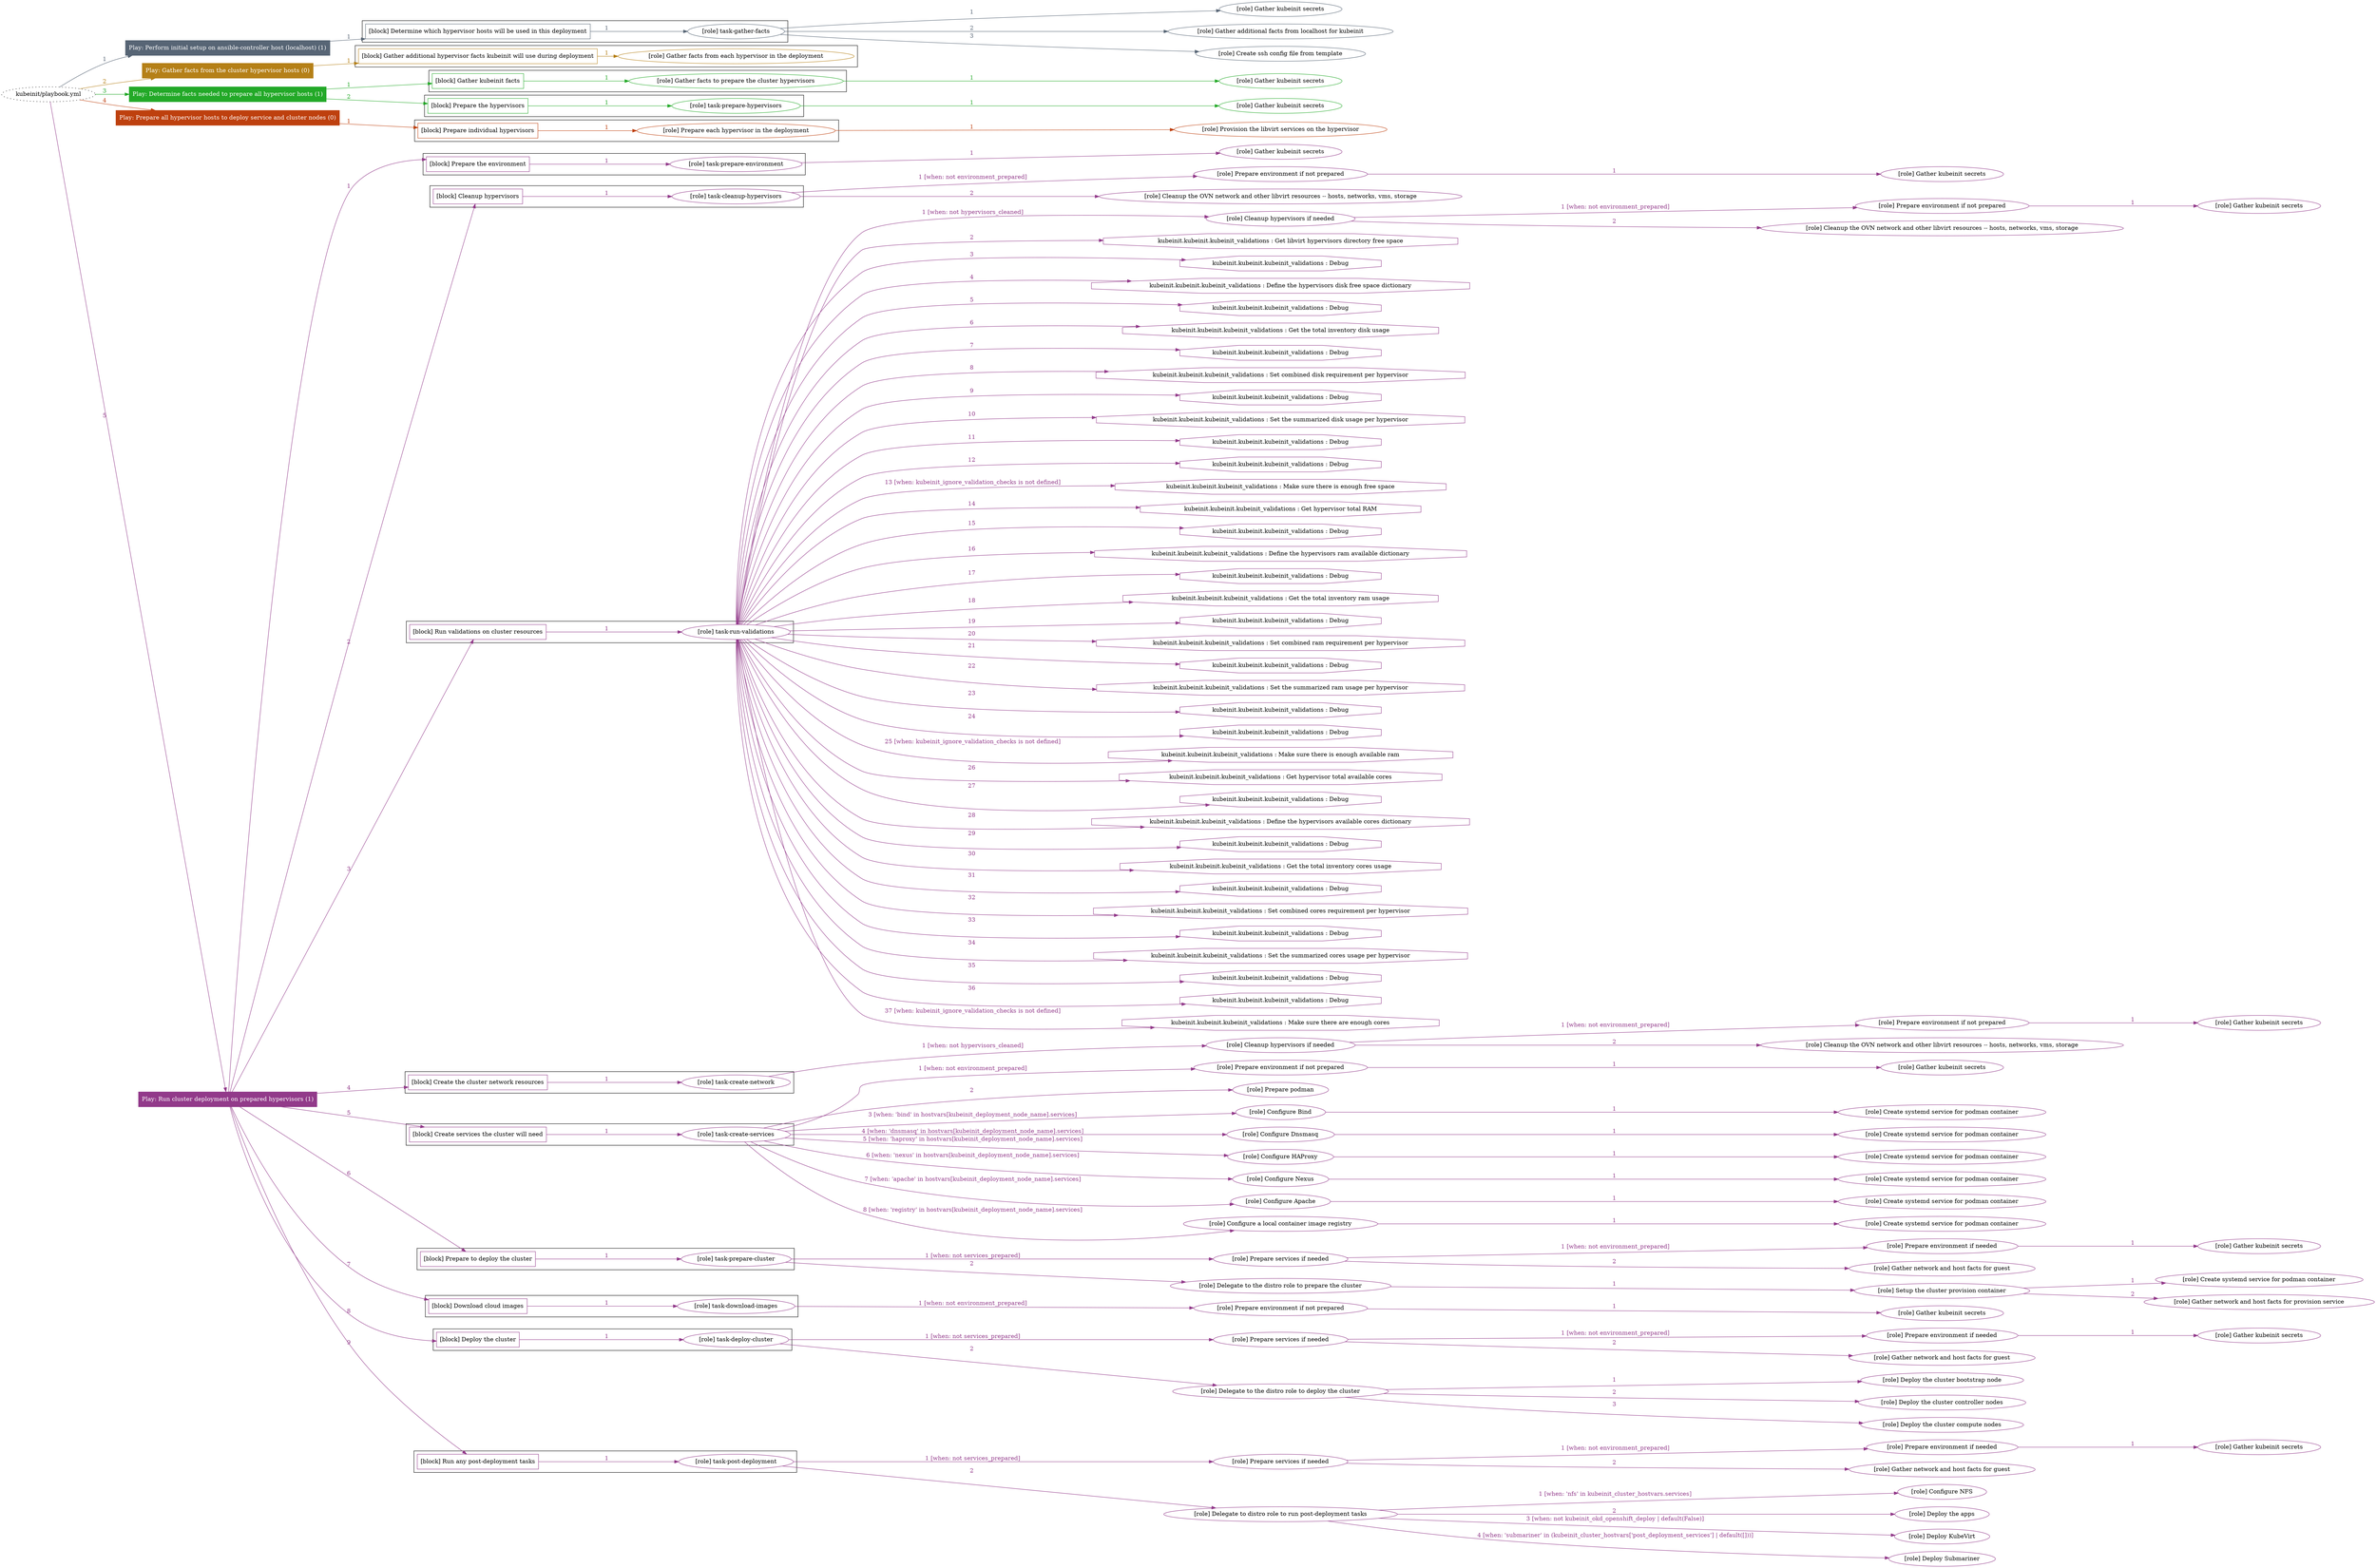 digraph {
	graph [concentrate=true ordering=in rankdir=LR ratio=fill]
	edge [esep=5 sep=10]
	"kubeinit/playbook.yml" [URL="/home/runner/work/kubeinit/kubeinit/kubeinit/playbook.yml" id=playbook_70b3b743 style=dotted]
	play_96fef798 [label="Play: Perform initial setup on ansible-controller host (localhost) (1)" URL="/home/runner/work/kubeinit/kubeinit/kubeinit/playbook.yml" color="#576575" fontcolor="#ffffff" id=play_96fef798 shape=box style=filled tooltip=localhost]
	"kubeinit/playbook.yml" -> play_96fef798 [label="1 " color="#576575" fontcolor="#576575" id=edge_e0edbb23 labeltooltip="1 " tooltip="1 "]
	subgraph "Gather kubeinit secrets" {
		role_aff8b7b9 [label="[role] Gather kubeinit secrets" URL="/home/runner/.ansible/collections/ansible_collections/kubeinit/kubeinit/roles/kubeinit_prepare/tasks/build_hypervisors_group.yml" color="#576575" id=role_aff8b7b9 tooltip="Gather kubeinit secrets"]
	}
	subgraph "Gather additional facts from localhost for kubeinit" {
		role_1c033706 [label="[role] Gather additional facts from localhost for kubeinit" URL="/home/runner/.ansible/collections/ansible_collections/kubeinit/kubeinit/roles/kubeinit_prepare/tasks/build_hypervisors_group.yml" color="#576575" id=role_1c033706 tooltip="Gather additional facts from localhost for kubeinit"]
	}
	subgraph "Create ssh config file from template" {
		role_524ce03c [label="[role] Create ssh config file from template" URL="/home/runner/.ansible/collections/ansible_collections/kubeinit/kubeinit/roles/kubeinit_prepare/tasks/build_hypervisors_group.yml" color="#576575" id=role_524ce03c tooltip="Create ssh config file from template"]
	}
	subgraph "task-gather-facts" {
		role_1b2ecfe6 [label="[role] task-gather-facts" URL="/home/runner/work/kubeinit/kubeinit/kubeinit/playbook.yml" color="#576575" id=role_1b2ecfe6 tooltip="task-gather-facts"]
		role_1b2ecfe6 -> role_aff8b7b9 [label="1 " color="#576575" fontcolor="#576575" id=edge_5b1cb4c6 labeltooltip="1 " tooltip="1 "]
		role_1b2ecfe6 -> role_1c033706 [label="2 " color="#576575" fontcolor="#576575" id=edge_b1e02ab7 labeltooltip="2 " tooltip="2 "]
		role_1b2ecfe6 -> role_524ce03c [label="3 " color="#576575" fontcolor="#576575" id=edge_6a2532b1 labeltooltip="3 " tooltip="3 "]
	}
	subgraph "Play: Perform initial setup on ansible-controller host (localhost) (1)" {
		play_96fef798 -> block_e2c16482 [label=1 color="#576575" fontcolor="#576575" id=edge_113cf21e labeltooltip=1 tooltip=1]
		subgraph cluster_block_e2c16482 {
			block_e2c16482 [label="[block] Determine which hypervisor hosts will be used in this deployment" URL="/home/runner/work/kubeinit/kubeinit/kubeinit/playbook.yml" color="#576575" id=block_e2c16482 labeltooltip="Determine which hypervisor hosts will be used in this deployment" shape=box tooltip="Determine which hypervisor hosts will be used in this deployment"]
			block_e2c16482 -> role_1b2ecfe6 [label="1 " color="#576575" fontcolor="#576575" id=edge_ac97c161 labeltooltip="1 " tooltip="1 "]
		}
	}
	play_66549ec0 [label="Play: Gather facts from the cluster hypervisor hosts (0)" URL="/home/runner/work/kubeinit/kubeinit/kubeinit/playbook.yml" color="#b58017" fontcolor="#ffffff" id=play_66549ec0 shape=box style=filled tooltip="Play: Gather facts from the cluster hypervisor hosts (0)"]
	"kubeinit/playbook.yml" -> play_66549ec0 [label="2 " color="#b58017" fontcolor="#b58017" id=edge_8ca459b2 labeltooltip="2 " tooltip="2 "]
	subgraph "Gather facts from each hypervisor in the deployment" {
		role_dbca633e [label="[role] Gather facts from each hypervisor in the deployment" URL="/home/runner/work/kubeinit/kubeinit/kubeinit/playbook.yml" color="#b58017" id=role_dbca633e tooltip="Gather facts from each hypervisor in the deployment"]
	}
	subgraph "Play: Gather facts from the cluster hypervisor hosts (0)" {
		play_66549ec0 -> block_dd0e93c2 [label=1 color="#b58017" fontcolor="#b58017" id=edge_fea3d903 labeltooltip=1 tooltip=1]
		subgraph cluster_block_dd0e93c2 {
			block_dd0e93c2 [label="[block] Gather additional hypervisor facts kubeinit will use during deployment" URL="/home/runner/work/kubeinit/kubeinit/kubeinit/playbook.yml" color="#b58017" id=block_dd0e93c2 labeltooltip="Gather additional hypervisor facts kubeinit will use during deployment" shape=box tooltip="Gather additional hypervisor facts kubeinit will use during deployment"]
			block_dd0e93c2 -> role_dbca633e [label="1 " color="#b58017" fontcolor="#b58017" id=edge_13a0457c labeltooltip="1 " tooltip="1 "]
		}
	}
	play_33c748f5 [label="Play: Determine facts needed to prepare all hypervisor hosts (1)" URL="/home/runner/work/kubeinit/kubeinit/kubeinit/playbook.yml" color="#23a928" fontcolor="#ffffff" id=play_33c748f5 shape=box style=filled tooltip=localhost]
	"kubeinit/playbook.yml" -> play_33c748f5 [label="3 " color="#23a928" fontcolor="#23a928" id=edge_db844f1e labeltooltip="3 " tooltip="3 "]
	subgraph "Gather kubeinit secrets" {
		role_e90d2eed [label="[role] Gather kubeinit secrets" URL="/home/runner/.ansible/collections/ansible_collections/kubeinit/kubeinit/roles/kubeinit_prepare/tasks/gather_kubeinit_facts.yml" color="#23a928" id=role_e90d2eed tooltip="Gather kubeinit secrets"]
	}
	subgraph "Gather facts to prepare the cluster hypervisors" {
		role_ba907a5a [label="[role] Gather facts to prepare the cluster hypervisors" URL="/home/runner/work/kubeinit/kubeinit/kubeinit/playbook.yml" color="#23a928" id=role_ba907a5a tooltip="Gather facts to prepare the cluster hypervisors"]
		role_ba907a5a -> role_e90d2eed [label="1 " color="#23a928" fontcolor="#23a928" id=edge_b0a806c3 labeltooltip="1 " tooltip="1 "]
	}
	subgraph "Gather kubeinit secrets" {
		role_33c884f8 [label="[role] Gather kubeinit secrets" URL="/home/runner/.ansible/collections/ansible_collections/kubeinit/kubeinit/roles/kubeinit_prepare/tasks/gather_kubeinit_facts.yml" color="#23a928" id=role_33c884f8 tooltip="Gather kubeinit secrets"]
	}
	subgraph "task-prepare-hypervisors" {
		role_4a9d8e6e [label="[role] task-prepare-hypervisors" URL="/home/runner/work/kubeinit/kubeinit/kubeinit/playbook.yml" color="#23a928" id=role_4a9d8e6e tooltip="task-prepare-hypervisors"]
		role_4a9d8e6e -> role_33c884f8 [label="1 " color="#23a928" fontcolor="#23a928" id=edge_6103913b labeltooltip="1 " tooltip="1 "]
	}
	subgraph "Play: Determine facts needed to prepare all hypervisor hosts (1)" {
		play_33c748f5 -> block_4231b54d [label=1 color="#23a928" fontcolor="#23a928" id=edge_31cd7447 labeltooltip=1 tooltip=1]
		subgraph cluster_block_4231b54d {
			block_4231b54d [label="[block] Gather kubeinit facts" URL="/home/runner/work/kubeinit/kubeinit/kubeinit/playbook.yml" color="#23a928" id=block_4231b54d labeltooltip="Gather kubeinit facts" shape=box tooltip="Gather kubeinit facts"]
			block_4231b54d -> role_ba907a5a [label="1 " color="#23a928" fontcolor="#23a928" id=edge_ff03f4fb labeltooltip="1 " tooltip="1 "]
		}
		play_33c748f5 -> block_31de2d25 [label=2 color="#23a928" fontcolor="#23a928" id=edge_b65e1166 labeltooltip=2 tooltip=2]
		subgraph cluster_block_31de2d25 {
			block_31de2d25 [label="[block] Prepare the hypervisors" URL="/home/runner/work/kubeinit/kubeinit/kubeinit/playbook.yml" color="#23a928" id=block_31de2d25 labeltooltip="Prepare the hypervisors" shape=box tooltip="Prepare the hypervisors"]
			block_31de2d25 -> role_4a9d8e6e [label="1 " color="#23a928" fontcolor="#23a928" id=edge_72366539 labeltooltip="1 " tooltip="1 "]
		}
	}
	play_a4e942f1 [label="Play: Prepare all hypervisor hosts to deploy service and cluster nodes (0)" URL="/home/runner/work/kubeinit/kubeinit/kubeinit/playbook.yml" color="#be400e" fontcolor="#ffffff" id=play_a4e942f1 shape=box style=filled tooltip="Play: Prepare all hypervisor hosts to deploy service and cluster nodes (0)"]
	"kubeinit/playbook.yml" -> play_a4e942f1 [label="4 " color="#be400e" fontcolor="#be400e" id=edge_292a2f91 labeltooltip="4 " tooltip="4 "]
	subgraph "Provision the libvirt services on the hypervisor" {
		role_3a0d3f6d [label="[role] Provision the libvirt services on the hypervisor" URL="/home/runner/.ansible/collections/ansible_collections/kubeinit/kubeinit/roles/kubeinit_prepare/tasks/prepare_hypervisor.yml" color="#be400e" id=role_3a0d3f6d tooltip="Provision the libvirt services on the hypervisor"]
	}
	subgraph "Prepare each hypervisor in the deployment" {
		role_4b85ebf3 [label="[role] Prepare each hypervisor in the deployment" URL="/home/runner/work/kubeinit/kubeinit/kubeinit/playbook.yml" color="#be400e" id=role_4b85ebf3 tooltip="Prepare each hypervisor in the deployment"]
		role_4b85ebf3 -> role_3a0d3f6d [label="1 " color="#be400e" fontcolor="#be400e" id=edge_5a3a8ede labeltooltip="1 " tooltip="1 "]
	}
	subgraph "Play: Prepare all hypervisor hosts to deploy service and cluster nodes (0)" {
		play_a4e942f1 -> block_9269aec3 [label=1 color="#be400e" fontcolor="#be400e" id=edge_b792d011 labeltooltip=1 tooltip=1]
		subgraph cluster_block_9269aec3 {
			block_9269aec3 [label="[block] Prepare individual hypervisors" URL="/home/runner/work/kubeinit/kubeinit/kubeinit/playbook.yml" color="#be400e" id=block_9269aec3 labeltooltip="Prepare individual hypervisors" shape=box tooltip="Prepare individual hypervisors"]
			block_9269aec3 -> role_4b85ebf3 [label="1 " color="#be400e" fontcolor="#be400e" id=edge_22ad8cbf labeltooltip="1 " tooltip="1 "]
		}
	}
	play_1aea40bf [label="Play: Run cluster deployment on prepared hypervisors (1)" URL="/home/runner/work/kubeinit/kubeinit/kubeinit/playbook.yml" color="#923a8a" fontcolor="#ffffff" id=play_1aea40bf shape=box style=filled tooltip=localhost]
	"kubeinit/playbook.yml" -> play_1aea40bf [label="5 " color="#923a8a" fontcolor="#923a8a" id=edge_0ef7cb6d labeltooltip="5 " tooltip="5 "]
	subgraph "Gather kubeinit secrets" {
		role_34afbe22 [label="[role] Gather kubeinit secrets" URL="/home/runner/.ansible/collections/ansible_collections/kubeinit/kubeinit/roles/kubeinit_prepare/tasks/gather_kubeinit_facts.yml" color="#923a8a" id=role_34afbe22 tooltip="Gather kubeinit secrets"]
	}
	subgraph "task-prepare-environment" {
		role_58ba99f8 [label="[role] task-prepare-environment" URL="/home/runner/work/kubeinit/kubeinit/kubeinit/playbook.yml" color="#923a8a" id=role_58ba99f8 tooltip="task-prepare-environment"]
		role_58ba99f8 -> role_34afbe22 [label="1 " color="#923a8a" fontcolor="#923a8a" id=edge_47d30ccf labeltooltip="1 " tooltip="1 "]
	}
	subgraph "Gather kubeinit secrets" {
		role_3e213c71 [label="[role] Gather kubeinit secrets" URL="/home/runner/.ansible/collections/ansible_collections/kubeinit/kubeinit/roles/kubeinit_prepare/tasks/gather_kubeinit_facts.yml" color="#923a8a" id=role_3e213c71 tooltip="Gather kubeinit secrets"]
	}
	subgraph "Prepare environment if not prepared" {
		role_d6f6de79 [label="[role] Prepare environment if not prepared" URL="/home/runner/.ansible/collections/ansible_collections/kubeinit/kubeinit/roles/kubeinit_prepare/tasks/cleanup_hypervisors.yml" color="#923a8a" id=role_d6f6de79 tooltip="Prepare environment if not prepared"]
		role_d6f6de79 -> role_3e213c71 [label="1 " color="#923a8a" fontcolor="#923a8a" id=edge_f0db96f4 labeltooltip="1 " tooltip="1 "]
	}
	subgraph "Cleanup the OVN network and other libvirt resources -- hosts, networks, vms, storage" {
		role_581cd39b [label="[role] Cleanup the OVN network and other libvirt resources -- hosts, networks, vms, storage" URL="/home/runner/.ansible/collections/ansible_collections/kubeinit/kubeinit/roles/kubeinit_prepare/tasks/cleanup_hypervisors.yml" color="#923a8a" id=role_581cd39b tooltip="Cleanup the OVN network and other libvirt resources -- hosts, networks, vms, storage"]
	}
	subgraph "task-cleanup-hypervisors" {
		role_e6cbc713 [label="[role] task-cleanup-hypervisors" URL="/home/runner/work/kubeinit/kubeinit/kubeinit/playbook.yml" color="#923a8a" id=role_e6cbc713 tooltip="task-cleanup-hypervisors"]
		role_e6cbc713 -> role_d6f6de79 [label="1 [when: not environment_prepared]" color="#923a8a" fontcolor="#923a8a" id=edge_2314ccc8 labeltooltip="1 [when: not environment_prepared]" tooltip="1 [when: not environment_prepared]"]
		role_e6cbc713 -> role_581cd39b [label="2 " color="#923a8a" fontcolor="#923a8a" id=edge_de507b61 labeltooltip="2 " tooltip="2 "]
	}
	subgraph "Gather kubeinit secrets" {
		role_22e11bee [label="[role] Gather kubeinit secrets" URL="/home/runner/.ansible/collections/ansible_collections/kubeinit/kubeinit/roles/kubeinit_prepare/tasks/gather_kubeinit_facts.yml" color="#923a8a" id=role_22e11bee tooltip="Gather kubeinit secrets"]
	}
	subgraph "Prepare environment if not prepared" {
		role_374c9276 [label="[role] Prepare environment if not prepared" URL="/home/runner/.ansible/collections/ansible_collections/kubeinit/kubeinit/roles/kubeinit_prepare/tasks/cleanup_hypervisors.yml" color="#923a8a" id=role_374c9276 tooltip="Prepare environment if not prepared"]
		role_374c9276 -> role_22e11bee [label="1 " color="#923a8a" fontcolor="#923a8a" id=edge_ee6dbbd9 labeltooltip="1 " tooltip="1 "]
	}
	subgraph "Cleanup the OVN network and other libvirt resources -- hosts, networks, vms, storage" {
		role_227d7b81 [label="[role] Cleanup the OVN network and other libvirt resources -- hosts, networks, vms, storage" URL="/home/runner/.ansible/collections/ansible_collections/kubeinit/kubeinit/roles/kubeinit_prepare/tasks/cleanup_hypervisors.yml" color="#923a8a" id=role_227d7b81 tooltip="Cleanup the OVN network and other libvirt resources -- hosts, networks, vms, storage"]
	}
	subgraph "Cleanup hypervisors if needed" {
		role_c6e6d2e0 [label="[role] Cleanup hypervisors if needed" URL="/home/runner/.ansible/collections/ansible_collections/kubeinit/kubeinit/roles/kubeinit_validations/tasks/main.yml" color="#923a8a" id=role_c6e6d2e0 tooltip="Cleanup hypervisors if needed"]
		role_c6e6d2e0 -> role_374c9276 [label="1 [when: not environment_prepared]" color="#923a8a" fontcolor="#923a8a" id=edge_c2434f0a labeltooltip="1 [when: not environment_prepared]" tooltip="1 [when: not environment_prepared]"]
		role_c6e6d2e0 -> role_227d7b81 [label="2 " color="#923a8a" fontcolor="#923a8a" id=edge_9b8e2ba5 labeltooltip="2 " tooltip="2 "]
	}
	subgraph "task-run-validations" {
		role_6f99c04f [label="[role] task-run-validations" URL="/home/runner/work/kubeinit/kubeinit/kubeinit/playbook.yml" color="#923a8a" id=role_6f99c04f tooltip="task-run-validations"]
		role_6f99c04f -> role_c6e6d2e0 [label="1 [when: not hypervisors_cleaned]" color="#923a8a" fontcolor="#923a8a" id=edge_51105314 labeltooltip="1 [when: not hypervisors_cleaned]" tooltip="1 [when: not hypervisors_cleaned]"]
		task_7cdbbfd8 [label="kubeinit.kubeinit.kubeinit_validations : Get libvirt hypervisors directory free space" URL="/home/runner/.ansible/collections/ansible_collections/kubeinit/kubeinit/roles/kubeinit_validations/tasks/10_libvirt_free_space.yml" color="#923a8a" id=task_7cdbbfd8 shape=octagon tooltip="kubeinit.kubeinit.kubeinit_validations : Get libvirt hypervisors directory free space"]
		role_6f99c04f -> task_7cdbbfd8 [label="2 " color="#923a8a" fontcolor="#923a8a" id=edge_77537c8a labeltooltip="2 " tooltip="2 "]
		task_574381da [label="kubeinit.kubeinit.kubeinit_validations : Debug" URL="/home/runner/.ansible/collections/ansible_collections/kubeinit/kubeinit/roles/kubeinit_validations/tasks/10_libvirt_free_space.yml" color="#923a8a" id=task_574381da shape=octagon tooltip="kubeinit.kubeinit.kubeinit_validations : Debug"]
		role_6f99c04f -> task_574381da [label="3 " color="#923a8a" fontcolor="#923a8a" id=edge_a07822e8 labeltooltip="3 " tooltip="3 "]
		task_63135ee9 [label="kubeinit.kubeinit.kubeinit_validations : Define the hypervisors disk free space dictionary" URL="/home/runner/.ansible/collections/ansible_collections/kubeinit/kubeinit/roles/kubeinit_validations/tasks/10_libvirt_free_space.yml" color="#923a8a" id=task_63135ee9 shape=octagon tooltip="kubeinit.kubeinit.kubeinit_validations : Define the hypervisors disk free space dictionary"]
		role_6f99c04f -> task_63135ee9 [label="4 " color="#923a8a" fontcolor="#923a8a" id=edge_f5ea73d9 labeltooltip="4 " tooltip="4 "]
		task_db50356a [label="kubeinit.kubeinit.kubeinit_validations : Debug" URL="/home/runner/.ansible/collections/ansible_collections/kubeinit/kubeinit/roles/kubeinit_validations/tasks/10_libvirt_free_space.yml" color="#923a8a" id=task_db50356a shape=octagon tooltip="kubeinit.kubeinit.kubeinit_validations : Debug"]
		role_6f99c04f -> task_db50356a [label="5 " color="#923a8a" fontcolor="#923a8a" id=edge_bd393f74 labeltooltip="5 " tooltip="5 "]
		task_6b675dd7 [label="kubeinit.kubeinit.kubeinit_validations : Get the total inventory disk usage" URL="/home/runner/.ansible/collections/ansible_collections/kubeinit/kubeinit/roles/kubeinit_validations/tasks/10_libvirt_free_space.yml" color="#923a8a" id=task_6b675dd7 shape=octagon tooltip="kubeinit.kubeinit.kubeinit_validations : Get the total inventory disk usage"]
		role_6f99c04f -> task_6b675dd7 [label="6 " color="#923a8a" fontcolor="#923a8a" id=edge_8b4bbb3f labeltooltip="6 " tooltip="6 "]
		task_a3f85834 [label="kubeinit.kubeinit.kubeinit_validations : Debug" URL="/home/runner/.ansible/collections/ansible_collections/kubeinit/kubeinit/roles/kubeinit_validations/tasks/10_libvirt_free_space.yml" color="#923a8a" id=task_a3f85834 shape=octagon tooltip="kubeinit.kubeinit.kubeinit_validations : Debug"]
		role_6f99c04f -> task_a3f85834 [label="7 " color="#923a8a" fontcolor="#923a8a" id=edge_560e3675 labeltooltip="7 " tooltip="7 "]
		task_49a766a7 [label="kubeinit.kubeinit.kubeinit_validations : Set combined disk requirement per hypervisor" URL="/home/runner/.ansible/collections/ansible_collections/kubeinit/kubeinit/roles/kubeinit_validations/tasks/10_libvirt_free_space.yml" color="#923a8a" id=task_49a766a7 shape=octagon tooltip="kubeinit.kubeinit.kubeinit_validations : Set combined disk requirement per hypervisor"]
		role_6f99c04f -> task_49a766a7 [label="8 " color="#923a8a" fontcolor="#923a8a" id=edge_ebfd1992 labeltooltip="8 " tooltip="8 "]
		task_37aec9df [label="kubeinit.kubeinit.kubeinit_validations : Debug" URL="/home/runner/.ansible/collections/ansible_collections/kubeinit/kubeinit/roles/kubeinit_validations/tasks/10_libvirt_free_space.yml" color="#923a8a" id=task_37aec9df shape=octagon tooltip="kubeinit.kubeinit.kubeinit_validations : Debug"]
		role_6f99c04f -> task_37aec9df [label="9 " color="#923a8a" fontcolor="#923a8a" id=edge_d36d68f4 labeltooltip="9 " tooltip="9 "]
		task_de676301 [label="kubeinit.kubeinit.kubeinit_validations : Set the summarized disk usage per hypervisor" URL="/home/runner/.ansible/collections/ansible_collections/kubeinit/kubeinit/roles/kubeinit_validations/tasks/10_libvirt_free_space.yml" color="#923a8a" id=task_de676301 shape=octagon tooltip="kubeinit.kubeinit.kubeinit_validations : Set the summarized disk usage per hypervisor"]
		role_6f99c04f -> task_de676301 [label="10 " color="#923a8a" fontcolor="#923a8a" id=edge_8cb2938a labeltooltip="10 " tooltip="10 "]
		task_2cf9c8a4 [label="kubeinit.kubeinit.kubeinit_validations : Debug" URL="/home/runner/.ansible/collections/ansible_collections/kubeinit/kubeinit/roles/kubeinit_validations/tasks/10_libvirt_free_space.yml" color="#923a8a" id=task_2cf9c8a4 shape=octagon tooltip="kubeinit.kubeinit.kubeinit_validations : Debug"]
		role_6f99c04f -> task_2cf9c8a4 [label="11 " color="#923a8a" fontcolor="#923a8a" id=edge_4ca2e0ea labeltooltip="11 " tooltip="11 "]
		task_642288e5 [label="kubeinit.kubeinit.kubeinit_validations : Debug" URL="/home/runner/.ansible/collections/ansible_collections/kubeinit/kubeinit/roles/kubeinit_validations/tasks/10_libvirt_free_space.yml" color="#923a8a" id=task_642288e5 shape=octagon tooltip="kubeinit.kubeinit.kubeinit_validations : Debug"]
		role_6f99c04f -> task_642288e5 [label="12 " color="#923a8a" fontcolor="#923a8a" id=edge_9e905740 labeltooltip="12 " tooltip="12 "]
		task_9f1a14e4 [label="kubeinit.kubeinit.kubeinit_validations : Make sure there is enough free space" URL="/home/runner/.ansible/collections/ansible_collections/kubeinit/kubeinit/roles/kubeinit_validations/tasks/10_libvirt_free_space.yml" color="#923a8a" id=task_9f1a14e4 shape=octagon tooltip="kubeinit.kubeinit.kubeinit_validations : Make sure there is enough free space"]
		role_6f99c04f -> task_9f1a14e4 [label="13 [when: kubeinit_ignore_validation_checks is not defined]" color="#923a8a" fontcolor="#923a8a" id=edge_52b06819 labeltooltip="13 [when: kubeinit_ignore_validation_checks is not defined]" tooltip="13 [when: kubeinit_ignore_validation_checks is not defined]"]
		task_fe5dd659 [label="kubeinit.kubeinit.kubeinit_validations : Get hypervisor total RAM" URL="/home/runner/.ansible/collections/ansible_collections/kubeinit/kubeinit/roles/kubeinit_validations/tasks/20_libvirt_available_ram.yml" color="#923a8a" id=task_fe5dd659 shape=octagon tooltip="kubeinit.kubeinit.kubeinit_validations : Get hypervisor total RAM"]
		role_6f99c04f -> task_fe5dd659 [label="14 " color="#923a8a" fontcolor="#923a8a" id=edge_030ca765 labeltooltip="14 " tooltip="14 "]
		task_f3d1931d [label="kubeinit.kubeinit.kubeinit_validations : Debug" URL="/home/runner/.ansible/collections/ansible_collections/kubeinit/kubeinit/roles/kubeinit_validations/tasks/20_libvirt_available_ram.yml" color="#923a8a" id=task_f3d1931d shape=octagon tooltip="kubeinit.kubeinit.kubeinit_validations : Debug"]
		role_6f99c04f -> task_f3d1931d [label="15 " color="#923a8a" fontcolor="#923a8a" id=edge_c0698267 labeltooltip="15 " tooltip="15 "]
		task_891ed3f0 [label="kubeinit.kubeinit.kubeinit_validations : Define the hypervisors ram available dictionary" URL="/home/runner/.ansible/collections/ansible_collections/kubeinit/kubeinit/roles/kubeinit_validations/tasks/20_libvirt_available_ram.yml" color="#923a8a" id=task_891ed3f0 shape=octagon tooltip="kubeinit.kubeinit.kubeinit_validations : Define the hypervisors ram available dictionary"]
		role_6f99c04f -> task_891ed3f0 [label="16 " color="#923a8a" fontcolor="#923a8a" id=edge_7cf2a488 labeltooltip="16 " tooltip="16 "]
		task_92cb56d5 [label="kubeinit.kubeinit.kubeinit_validations : Debug" URL="/home/runner/.ansible/collections/ansible_collections/kubeinit/kubeinit/roles/kubeinit_validations/tasks/20_libvirt_available_ram.yml" color="#923a8a" id=task_92cb56d5 shape=octagon tooltip="kubeinit.kubeinit.kubeinit_validations : Debug"]
		role_6f99c04f -> task_92cb56d5 [label="17 " color="#923a8a" fontcolor="#923a8a" id=edge_f5835142 labeltooltip="17 " tooltip="17 "]
		task_6ff35b87 [label="kubeinit.kubeinit.kubeinit_validations : Get the total inventory ram usage" URL="/home/runner/.ansible/collections/ansible_collections/kubeinit/kubeinit/roles/kubeinit_validations/tasks/20_libvirt_available_ram.yml" color="#923a8a" id=task_6ff35b87 shape=octagon tooltip="kubeinit.kubeinit.kubeinit_validations : Get the total inventory ram usage"]
		role_6f99c04f -> task_6ff35b87 [label="18 " color="#923a8a" fontcolor="#923a8a" id=edge_403268f0 labeltooltip="18 " tooltip="18 "]
		task_1317b049 [label="kubeinit.kubeinit.kubeinit_validations : Debug" URL="/home/runner/.ansible/collections/ansible_collections/kubeinit/kubeinit/roles/kubeinit_validations/tasks/20_libvirt_available_ram.yml" color="#923a8a" id=task_1317b049 shape=octagon tooltip="kubeinit.kubeinit.kubeinit_validations : Debug"]
		role_6f99c04f -> task_1317b049 [label="19 " color="#923a8a" fontcolor="#923a8a" id=edge_0d00e94b labeltooltip="19 " tooltip="19 "]
		task_5e5226bd [label="kubeinit.kubeinit.kubeinit_validations : Set combined ram requirement per hypervisor" URL="/home/runner/.ansible/collections/ansible_collections/kubeinit/kubeinit/roles/kubeinit_validations/tasks/20_libvirt_available_ram.yml" color="#923a8a" id=task_5e5226bd shape=octagon tooltip="kubeinit.kubeinit.kubeinit_validations : Set combined ram requirement per hypervisor"]
		role_6f99c04f -> task_5e5226bd [label="20 " color="#923a8a" fontcolor="#923a8a" id=edge_028dee29 labeltooltip="20 " tooltip="20 "]
		task_95ac35f5 [label="kubeinit.kubeinit.kubeinit_validations : Debug" URL="/home/runner/.ansible/collections/ansible_collections/kubeinit/kubeinit/roles/kubeinit_validations/tasks/20_libvirt_available_ram.yml" color="#923a8a" id=task_95ac35f5 shape=octagon tooltip="kubeinit.kubeinit.kubeinit_validations : Debug"]
		role_6f99c04f -> task_95ac35f5 [label="21 " color="#923a8a" fontcolor="#923a8a" id=edge_accd0a25 labeltooltip="21 " tooltip="21 "]
		task_ebbd2331 [label="kubeinit.kubeinit.kubeinit_validations : Set the summarized ram usage per hypervisor" URL="/home/runner/.ansible/collections/ansible_collections/kubeinit/kubeinit/roles/kubeinit_validations/tasks/20_libvirt_available_ram.yml" color="#923a8a" id=task_ebbd2331 shape=octagon tooltip="kubeinit.kubeinit.kubeinit_validations : Set the summarized ram usage per hypervisor"]
		role_6f99c04f -> task_ebbd2331 [label="22 " color="#923a8a" fontcolor="#923a8a" id=edge_42abd83c labeltooltip="22 " tooltip="22 "]
		task_82574791 [label="kubeinit.kubeinit.kubeinit_validations : Debug" URL="/home/runner/.ansible/collections/ansible_collections/kubeinit/kubeinit/roles/kubeinit_validations/tasks/20_libvirt_available_ram.yml" color="#923a8a" id=task_82574791 shape=octagon tooltip="kubeinit.kubeinit.kubeinit_validations : Debug"]
		role_6f99c04f -> task_82574791 [label="23 " color="#923a8a" fontcolor="#923a8a" id=edge_83109b66 labeltooltip="23 " tooltip="23 "]
		task_2ba69ee8 [label="kubeinit.kubeinit.kubeinit_validations : Debug" URL="/home/runner/.ansible/collections/ansible_collections/kubeinit/kubeinit/roles/kubeinit_validations/tasks/20_libvirt_available_ram.yml" color="#923a8a" id=task_2ba69ee8 shape=octagon tooltip="kubeinit.kubeinit.kubeinit_validations : Debug"]
		role_6f99c04f -> task_2ba69ee8 [label="24 " color="#923a8a" fontcolor="#923a8a" id=edge_f2d45f0e labeltooltip="24 " tooltip="24 "]
		task_ad182e51 [label="kubeinit.kubeinit.kubeinit_validations : Make sure there is enough available ram" URL="/home/runner/.ansible/collections/ansible_collections/kubeinit/kubeinit/roles/kubeinit_validations/tasks/20_libvirt_available_ram.yml" color="#923a8a" id=task_ad182e51 shape=octagon tooltip="kubeinit.kubeinit.kubeinit_validations : Make sure there is enough available ram"]
		role_6f99c04f -> task_ad182e51 [label="25 [when: kubeinit_ignore_validation_checks is not defined]" color="#923a8a" fontcolor="#923a8a" id=edge_c480a8a0 labeltooltip="25 [when: kubeinit_ignore_validation_checks is not defined]" tooltip="25 [when: kubeinit_ignore_validation_checks is not defined]"]
		task_46e66bd9 [label="kubeinit.kubeinit.kubeinit_validations : Get hypervisor total available cores" URL="/home/runner/.ansible/collections/ansible_collections/kubeinit/kubeinit/roles/kubeinit_validations/tasks/30_libvirt_check_cpu_cores.yml" color="#923a8a" id=task_46e66bd9 shape=octagon tooltip="kubeinit.kubeinit.kubeinit_validations : Get hypervisor total available cores"]
		role_6f99c04f -> task_46e66bd9 [label="26 " color="#923a8a" fontcolor="#923a8a" id=edge_f1e42628 labeltooltip="26 " tooltip="26 "]
		task_91c61b24 [label="kubeinit.kubeinit.kubeinit_validations : Debug" URL="/home/runner/.ansible/collections/ansible_collections/kubeinit/kubeinit/roles/kubeinit_validations/tasks/30_libvirt_check_cpu_cores.yml" color="#923a8a" id=task_91c61b24 shape=octagon tooltip="kubeinit.kubeinit.kubeinit_validations : Debug"]
		role_6f99c04f -> task_91c61b24 [label="27 " color="#923a8a" fontcolor="#923a8a" id=edge_0da98259 labeltooltip="27 " tooltip="27 "]
		task_fe2474d8 [label="kubeinit.kubeinit.kubeinit_validations : Define the hypervisors available cores dictionary" URL="/home/runner/.ansible/collections/ansible_collections/kubeinit/kubeinit/roles/kubeinit_validations/tasks/30_libvirt_check_cpu_cores.yml" color="#923a8a" id=task_fe2474d8 shape=octagon tooltip="kubeinit.kubeinit.kubeinit_validations : Define the hypervisors available cores dictionary"]
		role_6f99c04f -> task_fe2474d8 [label="28 " color="#923a8a" fontcolor="#923a8a" id=edge_ac7690ef labeltooltip="28 " tooltip="28 "]
		task_777d813a [label="kubeinit.kubeinit.kubeinit_validations : Debug" URL="/home/runner/.ansible/collections/ansible_collections/kubeinit/kubeinit/roles/kubeinit_validations/tasks/30_libvirt_check_cpu_cores.yml" color="#923a8a" id=task_777d813a shape=octagon tooltip="kubeinit.kubeinit.kubeinit_validations : Debug"]
		role_6f99c04f -> task_777d813a [label="29 " color="#923a8a" fontcolor="#923a8a" id=edge_edf1b056 labeltooltip="29 " tooltip="29 "]
		task_335ea6d6 [label="kubeinit.kubeinit.kubeinit_validations : Get the total inventory cores usage" URL="/home/runner/.ansible/collections/ansible_collections/kubeinit/kubeinit/roles/kubeinit_validations/tasks/30_libvirt_check_cpu_cores.yml" color="#923a8a" id=task_335ea6d6 shape=octagon tooltip="kubeinit.kubeinit.kubeinit_validations : Get the total inventory cores usage"]
		role_6f99c04f -> task_335ea6d6 [label="30 " color="#923a8a" fontcolor="#923a8a" id=edge_3f3c8c18 labeltooltip="30 " tooltip="30 "]
		task_ae37cc5e [label="kubeinit.kubeinit.kubeinit_validations : Debug" URL="/home/runner/.ansible/collections/ansible_collections/kubeinit/kubeinit/roles/kubeinit_validations/tasks/30_libvirt_check_cpu_cores.yml" color="#923a8a" id=task_ae37cc5e shape=octagon tooltip="kubeinit.kubeinit.kubeinit_validations : Debug"]
		role_6f99c04f -> task_ae37cc5e [label="31 " color="#923a8a" fontcolor="#923a8a" id=edge_6fbe7680 labeltooltip="31 " tooltip="31 "]
		task_6b0359fc [label="kubeinit.kubeinit.kubeinit_validations : Set combined cores requirement per hypervisor" URL="/home/runner/.ansible/collections/ansible_collections/kubeinit/kubeinit/roles/kubeinit_validations/tasks/30_libvirt_check_cpu_cores.yml" color="#923a8a" id=task_6b0359fc shape=octagon tooltip="kubeinit.kubeinit.kubeinit_validations : Set combined cores requirement per hypervisor"]
		role_6f99c04f -> task_6b0359fc [label="32 " color="#923a8a" fontcolor="#923a8a" id=edge_42892402 labeltooltip="32 " tooltip="32 "]
		task_0eb1dfa4 [label="kubeinit.kubeinit.kubeinit_validations : Debug" URL="/home/runner/.ansible/collections/ansible_collections/kubeinit/kubeinit/roles/kubeinit_validations/tasks/30_libvirt_check_cpu_cores.yml" color="#923a8a" id=task_0eb1dfa4 shape=octagon tooltip="kubeinit.kubeinit.kubeinit_validations : Debug"]
		role_6f99c04f -> task_0eb1dfa4 [label="33 " color="#923a8a" fontcolor="#923a8a" id=edge_c893589c labeltooltip="33 " tooltip="33 "]
		task_cee0c2ac [label="kubeinit.kubeinit.kubeinit_validations : Set the summarized cores usage per hypervisor" URL="/home/runner/.ansible/collections/ansible_collections/kubeinit/kubeinit/roles/kubeinit_validations/tasks/30_libvirt_check_cpu_cores.yml" color="#923a8a" id=task_cee0c2ac shape=octagon tooltip="kubeinit.kubeinit.kubeinit_validations : Set the summarized cores usage per hypervisor"]
		role_6f99c04f -> task_cee0c2ac [label="34 " color="#923a8a" fontcolor="#923a8a" id=edge_cade2202 labeltooltip="34 " tooltip="34 "]
		task_f5f818b6 [label="kubeinit.kubeinit.kubeinit_validations : Debug" URL="/home/runner/.ansible/collections/ansible_collections/kubeinit/kubeinit/roles/kubeinit_validations/tasks/30_libvirt_check_cpu_cores.yml" color="#923a8a" id=task_f5f818b6 shape=octagon tooltip="kubeinit.kubeinit.kubeinit_validations : Debug"]
		role_6f99c04f -> task_f5f818b6 [label="35 " color="#923a8a" fontcolor="#923a8a" id=edge_ca51b2f3 labeltooltip="35 " tooltip="35 "]
		task_2fa6c323 [label="kubeinit.kubeinit.kubeinit_validations : Debug" URL="/home/runner/.ansible/collections/ansible_collections/kubeinit/kubeinit/roles/kubeinit_validations/tasks/30_libvirt_check_cpu_cores.yml" color="#923a8a" id=task_2fa6c323 shape=octagon tooltip="kubeinit.kubeinit.kubeinit_validations : Debug"]
		role_6f99c04f -> task_2fa6c323 [label="36 " color="#923a8a" fontcolor="#923a8a" id=edge_0a93c65b labeltooltip="36 " tooltip="36 "]
		task_f87c6584 [label="kubeinit.kubeinit.kubeinit_validations : Make sure there are enough cores" URL="/home/runner/.ansible/collections/ansible_collections/kubeinit/kubeinit/roles/kubeinit_validations/tasks/30_libvirt_check_cpu_cores.yml" color="#923a8a" id=task_f87c6584 shape=octagon tooltip="kubeinit.kubeinit.kubeinit_validations : Make sure there are enough cores"]
		role_6f99c04f -> task_f87c6584 [label="37 [when: kubeinit_ignore_validation_checks is not defined]" color="#923a8a" fontcolor="#923a8a" id=edge_5114379f labeltooltip="37 [when: kubeinit_ignore_validation_checks is not defined]" tooltip="37 [when: kubeinit_ignore_validation_checks is not defined]"]
	}
	subgraph "Gather kubeinit secrets" {
		role_a48439ad [label="[role] Gather kubeinit secrets" URL="/home/runner/.ansible/collections/ansible_collections/kubeinit/kubeinit/roles/kubeinit_prepare/tasks/gather_kubeinit_facts.yml" color="#923a8a" id=role_a48439ad tooltip="Gather kubeinit secrets"]
	}
	subgraph "Prepare environment if not prepared" {
		role_f0673ef8 [label="[role] Prepare environment if not prepared" URL="/home/runner/.ansible/collections/ansible_collections/kubeinit/kubeinit/roles/kubeinit_prepare/tasks/cleanup_hypervisors.yml" color="#923a8a" id=role_f0673ef8 tooltip="Prepare environment if not prepared"]
		role_f0673ef8 -> role_a48439ad [label="1 " color="#923a8a" fontcolor="#923a8a" id=edge_99f3a23b labeltooltip="1 " tooltip="1 "]
	}
	subgraph "Cleanup the OVN network and other libvirt resources -- hosts, networks, vms, storage" {
		role_ea2423f6 [label="[role] Cleanup the OVN network and other libvirt resources -- hosts, networks, vms, storage" URL="/home/runner/.ansible/collections/ansible_collections/kubeinit/kubeinit/roles/kubeinit_prepare/tasks/cleanup_hypervisors.yml" color="#923a8a" id=role_ea2423f6 tooltip="Cleanup the OVN network and other libvirt resources -- hosts, networks, vms, storage"]
	}
	subgraph "Cleanup hypervisors if needed" {
		role_701d88c0 [label="[role] Cleanup hypervisors if needed" URL="/home/runner/.ansible/collections/ansible_collections/kubeinit/kubeinit/roles/kubeinit_libvirt/tasks/create_network.yml" color="#923a8a" id=role_701d88c0 tooltip="Cleanup hypervisors if needed"]
		role_701d88c0 -> role_f0673ef8 [label="1 [when: not environment_prepared]" color="#923a8a" fontcolor="#923a8a" id=edge_14195247 labeltooltip="1 [when: not environment_prepared]" tooltip="1 [when: not environment_prepared]"]
		role_701d88c0 -> role_ea2423f6 [label="2 " color="#923a8a" fontcolor="#923a8a" id=edge_d2c1b9d1 labeltooltip="2 " tooltip="2 "]
	}
	subgraph "task-create-network" {
		role_417ce08c [label="[role] task-create-network" URL="/home/runner/work/kubeinit/kubeinit/kubeinit/playbook.yml" color="#923a8a" id=role_417ce08c tooltip="task-create-network"]
		role_417ce08c -> role_701d88c0 [label="1 [when: not hypervisors_cleaned]" color="#923a8a" fontcolor="#923a8a" id=edge_a49ce4d0 labeltooltip="1 [when: not hypervisors_cleaned]" tooltip="1 [when: not hypervisors_cleaned]"]
	}
	subgraph "Gather kubeinit secrets" {
		role_3118dccb [label="[role] Gather kubeinit secrets" URL="/home/runner/.ansible/collections/ansible_collections/kubeinit/kubeinit/roles/kubeinit_prepare/tasks/gather_kubeinit_facts.yml" color="#923a8a" id=role_3118dccb tooltip="Gather kubeinit secrets"]
	}
	subgraph "Prepare environment if not prepared" {
		role_1eb515a0 [label="[role] Prepare environment if not prepared" URL="/home/runner/.ansible/collections/ansible_collections/kubeinit/kubeinit/roles/kubeinit_services/tasks/main.yml" color="#923a8a" id=role_1eb515a0 tooltip="Prepare environment if not prepared"]
		role_1eb515a0 -> role_3118dccb [label="1 " color="#923a8a" fontcolor="#923a8a" id=edge_511e5fab labeltooltip="1 " tooltip="1 "]
	}
	subgraph "Prepare podman" {
		role_b0ebeaff [label="[role] Prepare podman" URL="/home/runner/.ansible/collections/ansible_collections/kubeinit/kubeinit/roles/kubeinit_services/tasks/00_create_service_pod.yml" color="#923a8a" id=role_b0ebeaff tooltip="Prepare podman"]
	}
	subgraph "Create systemd service for podman container" {
		role_29640968 [label="[role] Create systemd service for podman container" URL="/home/runner/.ansible/collections/ansible_collections/kubeinit/kubeinit/roles/kubeinit_bind/tasks/main.yml" color="#923a8a" id=role_29640968 tooltip="Create systemd service for podman container"]
	}
	subgraph "Configure Bind" {
		role_8636280e [label="[role] Configure Bind" URL="/home/runner/.ansible/collections/ansible_collections/kubeinit/kubeinit/roles/kubeinit_services/tasks/start_services_containers.yml" color="#923a8a" id=role_8636280e tooltip="Configure Bind"]
		role_8636280e -> role_29640968 [label="1 " color="#923a8a" fontcolor="#923a8a" id=edge_cef1ccdb labeltooltip="1 " tooltip="1 "]
	}
	subgraph "Create systemd service for podman container" {
		role_35622d0b [label="[role] Create systemd service for podman container" URL="/home/runner/.ansible/collections/ansible_collections/kubeinit/kubeinit/roles/kubeinit_dnsmasq/tasks/main.yml" color="#923a8a" id=role_35622d0b tooltip="Create systemd service for podman container"]
	}
	subgraph "Configure Dnsmasq" {
		role_41620ad7 [label="[role] Configure Dnsmasq" URL="/home/runner/.ansible/collections/ansible_collections/kubeinit/kubeinit/roles/kubeinit_services/tasks/start_services_containers.yml" color="#923a8a" id=role_41620ad7 tooltip="Configure Dnsmasq"]
		role_41620ad7 -> role_35622d0b [label="1 " color="#923a8a" fontcolor="#923a8a" id=edge_7bd07378 labeltooltip="1 " tooltip="1 "]
	}
	subgraph "Create systemd service for podman container" {
		role_dfc94487 [label="[role] Create systemd service for podman container" URL="/home/runner/.ansible/collections/ansible_collections/kubeinit/kubeinit/roles/kubeinit_haproxy/tasks/main.yml" color="#923a8a" id=role_dfc94487 tooltip="Create systemd service for podman container"]
	}
	subgraph "Configure HAProxy" {
		role_6d2e2253 [label="[role] Configure HAProxy" URL="/home/runner/.ansible/collections/ansible_collections/kubeinit/kubeinit/roles/kubeinit_services/tasks/start_services_containers.yml" color="#923a8a" id=role_6d2e2253 tooltip="Configure HAProxy"]
		role_6d2e2253 -> role_dfc94487 [label="1 " color="#923a8a" fontcolor="#923a8a" id=edge_a983fa47 labeltooltip="1 " tooltip="1 "]
	}
	subgraph "Create systemd service for podman container" {
		role_a23c9a7a [label="[role] Create systemd service for podman container" URL="/home/runner/.ansible/collections/ansible_collections/kubeinit/kubeinit/roles/kubeinit_nexus/tasks/main.yml" color="#923a8a" id=role_a23c9a7a tooltip="Create systemd service for podman container"]
	}
	subgraph "Configure Nexus" {
		role_4ab6cd24 [label="[role] Configure Nexus" URL="/home/runner/.ansible/collections/ansible_collections/kubeinit/kubeinit/roles/kubeinit_services/tasks/start_services_containers.yml" color="#923a8a" id=role_4ab6cd24 tooltip="Configure Nexus"]
		role_4ab6cd24 -> role_a23c9a7a [label="1 " color="#923a8a" fontcolor="#923a8a" id=edge_40797a6e labeltooltip="1 " tooltip="1 "]
	}
	subgraph "Create systemd service for podman container" {
		role_d282b22e [label="[role] Create systemd service for podman container" URL="/home/runner/.ansible/collections/ansible_collections/kubeinit/kubeinit/roles/kubeinit_apache/tasks/main.yml" color="#923a8a" id=role_d282b22e tooltip="Create systemd service for podman container"]
	}
	subgraph "Configure Apache" {
		role_be96a9e9 [label="[role] Configure Apache" URL="/home/runner/.ansible/collections/ansible_collections/kubeinit/kubeinit/roles/kubeinit_services/tasks/start_services_containers.yml" color="#923a8a" id=role_be96a9e9 tooltip="Configure Apache"]
		role_be96a9e9 -> role_d282b22e [label="1 " color="#923a8a" fontcolor="#923a8a" id=edge_0c46a100 labeltooltip="1 " tooltip="1 "]
	}
	subgraph "Create systemd service for podman container" {
		role_b671bbbe [label="[role] Create systemd service for podman container" URL="/home/runner/.ansible/collections/ansible_collections/kubeinit/kubeinit/roles/kubeinit_registry/tasks/main.yml" color="#923a8a" id=role_b671bbbe tooltip="Create systemd service for podman container"]
	}
	subgraph "Configure a local container image registry" {
		role_51caaebc [label="[role] Configure a local container image registry" URL="/home/runner/.ansible/collections/ansible_collections/kubeinit/kubeinit/roles/kubeinit_services/tasks/start_services_containers.yml" color="#923a8a" id=role_51caaebc tooltip="Configure a local container image registry"]
		role_51caaebc -> role_b671bbbe [label="1 " color="#923a8a" fontcolor="#923a8a" id=edge_251b6a4b labeltooltip="1 " tooltip="1 "]
	}
	subgraph "task-create-services" {
		role_8c10c522 [label="[role] task-create-services" URL="/home/runner/work/kubeinit/kubeinit/kubeinit/playbook.yml" color="#923a8a" id=role_8c10c522 tooltip="task-create-services"]
		role_8c10c522 -> role_1eb515a0 [label="1 [when: not environment_prepared]" color="#923a8a" fontcolor="#923a8a" id=edge_c8962a4f labeltooltip="1 [when: not environment_prepared]" tooltip="1 [when: not environment_prepared]"]
		role_8c10c522 -> role_b0ebeaff [label="2 " color="#923a8a" fontcolor="#923a8a" id=edge_96c41b1e labeltooltip="2 " tooltip="2 "]
		role_8c10c522 -> role_8636280e [label="3 [when: 'bind' in hostvars[kubeinit_deployment_node_name].services]" color="#923a8a" fontcolor="#923a8a" id=edge_cfdd1528 labeltooltip="3 [when: 'bind' in hostvars[kubeinit_deployment_node_name].services]" tooltip="3 [when: 'bind' in hostvars[kubeinit_deployment_node_name].services]"]
		role_8c10c522 -> role_41620ad7 [label="4 [when: 'dnsmasq' in hostvars[kubeinit_deployment_node_name].services]" color="#923a8a" fontcolor="#923a8a" id=edge_04312f52 labeltooltip="4 [when: 'dnsmasq' in hostvars[kubeinit_deployment_node_name].services]" tooltip="4 [when: 'dnsmasq' in hostvars[kubeinit_deployment_node_name].services]"]
		role_8c10c522 -> role_6d2e2253 [label="5 [when: 'haproxy' in hostvars[kubeinit_deployment_node_name].services]" color="#923a8a" fontcolor="#923a8a" id=edge_40614a34 labeltooltip="5 [when: 'haproxy' in hostvars[kubeinit_deployment_node_name].services]" tooltip="5 [when: 'haproxy' in hostvars[kubeinit_deployment_node_name].services]"]
		role_8c10c522 -> role_4ab6cd24 [label="6 [when: 'nexus' in hostvars[kubeinit_deployment_node_name].services]" color="#923a8a" fontcolor="#923a8a" id=edge_f2c1b311 labeltooltip="6 [when: 'nexus' in hostvars[kubeinit_deployment_node_name].services]" tooltip="6 [when: 'nexus' in hostvars[kubeinit_deployment_node_name].services]"]
		role_8c10c522 -> role_be96a9e9 [label="7 [when: 'apache' in hostvars[kubeinit_deployment_node_name].services]" color="#923a8a" fontcolor="#923a8a" id=edge_253950e2 labeltooltip="7 [when: 'apache' in hostvars[kubeinit_deployment_node_name].services]" tooltip="7 [when: 'apache' in hostvars[kubeinit_deployment_node_name].services]"]
		role_8c10c522 -> role_51caaebc [label="8 [when: 'registry' in hostvars[kubeinit_deployment_node_name].services]" color="#923a8a" fontcolor="#923a8a" id=edge_561becdd labeltooltip="8 [when: 'registry' in hostvars[kubeinit_deployment_node_name].services]" tooltip="8 [when: 'registry' in hostvars[kubeinit_deployment_node_name].services]"]
	}
	subgraph "Gather kubeinit secrets" {
		role_61c7a7fe [label="[role] Gather kubeinit secrets" URL="/home/runner/.ansible/collections/ansible_collections/kubeinit/kubeinit/roles/kubeinit_prepare/tasks/gather_kubeinit_facts.yml" color="#923a8a" id=role_61c7a7fe tooltip="Gather kubeinit secrets"]
	}
	subgraph "Prepare environment if needed" {
		role_7516a36a [label="[role] Prepare environment if needed" URL="/home/runner/.ansible/collections/ansible_collections/kubeinit/kubeinit/roles/kubeinit_services/tasks/prepare_services.yml" color="#923a8a" id=role_7516a36a tooltip="Prepare environment if needed"]
		role_7516a36a -> role_61c7a7fe [label="1 " color="#923a8a" fontcolor="#923a8a" id=edge_4336a7cd labeltooltip="1 " tooltip="1 "]
	}
	subgraph "Gather network and host facts for guest" {
		role_8bf1b65e [label="[role] Gather network and host facts for guest" URL="/home/runner/.ansible/collections/ansible_collections/kubeinit/kubeinit/roles/kubeinit_services/tasks/prepare_services.yml" color="#923a8a" id=role_8bf1b65e tooltip="Gather network and host facts for guest"]
	}
	subgraph "Prepare services if needed" {
		role_f3487721 [label="[role] Prepare services if needed" URL="/home/runner/.ansible/collections/ansible_collections/kubeinit/kubeinit/roles/kubeinit_prepare/tasks/prepare_cluster.yml" color="#923a8a" id=role_f3487721 tooltip="Prepare services if needed"]
		role_f3487721 -> role_7516a36a [label="1 [when: not environment_prepared]" color="#923a8a" fontcolor="#923a8a" id=edge_13ffbde1 labeltooltip="1 [when: not environment_prepared]" tooltip="1 [when: not environment_prepared]"]
		role_f3487721 -> role_8bf1b65e [label="2 " color="#923a8a" fontcolor="#923a8a" id=edge_1d1f2fbd labeltooltip="2 " tooltip="2 "]
	}
	subgraph "Create systemd service for podman container" {
		role_046fbbea [label="[role] Create systemd service for podman container" URL="/home/runner/.ansible/collections/ansible_collections/kubeinit/kubeinit/roles/kubeinit_services/tasks/create_provision_container.yml" color="#923a8a" id=role_046fbbea tooltip="Create systemd service for podman container"]
	}
	subgraph "Gather network and host facts for provision service" {
		role_76c74fea [label="[role] Gather network and host facts for provision service" URL="/home/runner/.ansible/collections/ansible_collections/kubeinit/kubeinit/roles/kubeinit_services/tasks/create_provision_container.yml" color="#923a8a" id=role_76c74fea tooltip="Gather network and host facts for provision service"]
	}
	subgraph "Setup the cluster provision container" {
		role_0061485c [label="[role] Setup the cluster provision container" URL="/home/runner/.ansible/collections/ansible_collections/kubeinit/kubeinit/roles/kubeinit_okd/tasks/prepare_cluster.yml" color="#923a8a" id=role_0061485c tooltip="Setup the cluster provision container"]
		role_0061485c -> role_046fbbea [label="1 " color="#923a8a" fontcolor="#923a8a" id=edge_04d113ee labeltooltip="1 " tooltip="1 "]
		role_0061485c -> role_76c74fea [label="2 " color="#923a8a" fontcolor="#923a8a" id=edge_f3eb239f labeltooltip="2 " tooltip="2 "]
	}
	subgraph "Delegate to the distro role to prepare the cluster" {
		role_4d2a203d [label="[role] Delegate to the distro role to prepare the cluster" URL="/home/runner/.ansible/collections/ansible_collections/kubeinit/kubeinit/roles/kubeinit_prepare/tasks/prepare_cluster.yml" color="#923a8a" id=role_4d2a203d tooltip="Delegate to the distro role to prepare the cluster"]
		role_4d2a203d -> role_0061485c [label="1 " color="#923a8a" fontcolor="#923a8a" id=edge_1dce5271 labeltooltip="1 " tooltip="1 "]
	}
	subgraph "task-prepare-cluster" {
		role_e3987ffd [label="[role] task-prepare-cluster" URL="/home/runner/work/kubeinit/kubeinit/kubeinit/playbook.yml" color="#923a8a" id=role_e3987ffd tooltip="task-prepare-cluster"]
		role_e3987ffd -> role_f3487721 [label="1 [when: not services_prepared]" color="#923a8a" fontcolor="#923a8a" id=edge_bb34d3dd labeltooltip="1 [when: not services_prepared]" tooltip="1 [when: not services_prepared]"]
		role_e3987ffd -> role_4d2a203d [label="2 " color="#923a8a" fontcolor="#923a8a" id=edge_6b674763 labeltooltip="2 " tooltip="2 "]
	}
	subgraph "Gather kubeinit secrets" {
		role_b10ae5f2 [label="[role] Gather kubeinit secrets" URL="/home/runner/.ansible/collections/ansible_collections/kubeinit/kubeinit/roles/kubeinit_prepare/tasks/gather_kubeinit_facts.yml" color="#923a8a" id=role_b10ae5f2 tooltip="Gather kubeinit secrets"]
	}
	subgraph "Prepare environment if not prepared" {
		role_f1452fd8 [label="[role] Prepare environment if not prepared" URL="/home/runner/.ansible/collections/ansible_collections/kubeinit/kubeinit/roles/kubeinit_libvirt/tasks/download_cloud_images.yml" color="#923a8a" id=role_f1452fd8 tooltip="Prepare environment if not prepared"]
		role_f1452fd8 -> role_b10ae5f2 [label="1 " color="#923a8a" fontcolor="#923a8a" id=edge_381f7e57 labeltooltip="1 " tooltip="1 "]
	}
	subgraph "task-download-images" {
		role_e106738f [label="[role] task-download-images" URL="/home/runner/work/kubeinit/kubeinit/kubeinit/playbook.yml" color="#923a8a" id=role_e106738f tooltip="task-download-images"]
		role_e106738f -> role_f1452fd8 [label="1 [when: not environment_prepared]" color="#923a8a" fontcolor="#923a8a" id=edge_43499524 labeltooltip="1 [when: not environment_prepared]" tooltip="1 [when: not environment_prepared]"]
	}
	subgraph "Gather kubeinit secrets" {
		role_eebd8a88 [label="[role] Gather kubeinit secrets" URL="/home/runner/.ansible/collections/ansible_collections/kubeinit/kubeinit/roles/kubeinit_prepare/tasks/gather_kubeinit_facts.yml" color="#923a8a" id=role_eebd8a88 tooltip="Gather kubeinit secrets"]
	}
	subgraph "Prepare environment if needed" {
		role_c0961bbc [label="[role] Prepare environment if needed" URL="/home/runner/.ansible/collections/ansible_collections/kubeinit/kubeinit/roles/kubeinit_services/tasks/prepare_services.yml" color="#923a8a" id=role_c0961bbc tooltip="Prepare environment if needed"]
		role_c0961bbc -> role_eebd8a88 [label="1 " color="#923a8a" fontcolor="#923a8a" id=edge_16681025 labeltooltip="1 " tooltip="1 "]
	}
	subgraph "Gather network and host facts for guest" {
		role_ee0302aa [label="[role] Gather network and host facts for guest" URL="/home/runner/.ansible/collections/ansible_collections/kubeinit/kubeinit/roles/kubeinit_services/tasks/prepare_services.yml" color="#923a8a" id=role_ee0302aa tooltip="Gather network and host facts for guest"]
	}
	subgraph "Prepare services if needed" {
		role_cbc605f2 [label="[role] Prepare services if needed" URL="/home/runner/.ansible/collections/ansible_collections/kubeinit/kubeinit/roles/kubeinit_prepare/tasks/deploy_cluster.yml" color="#923a8a" id=role_cbc605f2 tooltip="Prepare services if needed"]
		role_cbc605f2 -> role_c0961bbc [label="1 [when: not environment_prepared]" color="#923a8a" fontcolor="#923a8a" id=edge_e723221d labeltooltip="1 [when: not environment_prepared]" tooltip="1 [when: not environment_prepared]"]
		role_cbc605f2 -> role_ee0302aa [label="2 " color="#923a8a" fontcolor="#923a8a" id=edge_2ebc73b1 labeltooltip="2 " tooltip="2 "]
	}
	subgraph "Deploy the cluster bootstrap node" {
		role_a17df3c0 [label="[role] Deploy the cluster bootstrap node" URL="/home/runner/.ansible/collections/ansible_collections/kubeinit/kubeinit/roles/kubeinit_okd/tasks/main.yml" color="#923a8a" id=role_a17df3c0 tooltip="Deploy the cluster bootstrap node"]
	}
	subgraph "Deploy the cluster controller nodes" {
		role_a4305752 [label="[role] Deploy the cluster controller nodes" URL="/home/runner/.ansible/collections/ansible_collections/kubeinit/kubeinit/roles/kubeinit_okd/tasks/main.yml" color="#923a8a" id=role_a4305752 tooltip="Deploy the cluster controller nodes"]
	}
	subgraph "Deploy the cluster compute nodes" {
		role_ca9f1a8c [label="[role] Deploy the cluster compute nodes" URL="/home/runner/.ansible/collections/ansible_collections/kubeinit/kubeinit/roles/kubeinit_okd/tasks/main.yml" color="#923a8a" id=role_ca9f1a8c tooltip="Deploy the cluster compute nodes"]
	}
	subgraph "Delegate to the distro role to deploy the cluster" {
		role_f02fc860 [label="[role] Delegate to the distro role to deploy the cluster" URL="/home/runner/.ansible/collections/ansible_collections/kubeinit/kubeinit/roles/kubeinit_prepare/tasks/deploy_cluster.yml" color="#923a8a" id=role_f02fc860 tooltip="Delegate to the distro role to deploy the cluster"]
		role_f02fc860 -> role_a17df3c0 [label="1 " color="#923a8a" fontcolor="#923a8a" id=edge_5bbc636e labeltooltip="1 " tooltip="1 "]
		role_f02fc860 -> role_a4305752 [label="2 " color="#923a8a" fontcolor="#923a8a" id=edge_7ee282db labeltooltip="2 " tooltip="2 "]
		role_f02fc860 -> role_ca9f1a8c [label="3 " color="#923a8a" fontcolor="#923a8a" id=edge_646536d3 labeltooltip="3 " tooltip="3 "]
	}
	subgraph "task-deploy-cluster" {
		role_30036a04 [label="[role] task-deploy-cluster" URL="/home/runner/work/kubeinit/kubeinit/kubeinit/playbook.yml" color="#923a8a" id=role_30036a04 tooltip="task-deploy-cluster"]
		role_30036a04 -> role_cbc605f2 [label="1 [when: not services_prepared]" color="#923a8a" fontcolor="#923a8a" id=edge_92c03fa7 labeltooltip="1 [when: not services_prepared]" tooltip="1 [when: not services_prepared]"]
		role_30036a04 -> role_f02fc860 [label="2 " color="#923a8a" fontcolor="#923a8a" id=edge_55cd29ff labeltooltip="2 " tooltip="2 "]
	}
	subgraph "Gather kubeinit secrets" {
		role_c224f51c [label="[role] Gather kubeinit secrets" URL="/home/runner/.ansible/collections/ansible_collections/kubeinit/kubeinit/roles/kubeinit_prepare/tasks/gather_kubeinit_facts.yml" color="#923a8a" id=role_c224f51c tooltip="Gather kubeinit secrets"]
	}
	subgraph "Prepare environment if needed" {
		role_5df98209 [label="[role] Prepare environment if needed" URL="/home/runner/.ansible/collections/ansible_collections/kubeinit/kubeinit/roles/kubeinit_services/tasks/prepare_services.yml" color="#923a8a" id=role_5df98209 tooltip="Prepare environment if needed"]
		role_5df98209 -> role_c224f51c [label="1 " color="#923a8a" fontcolor="#923a8a" id=edge_e54a4ecb labeltooltip="1 " tooltip="1 "]
	}
	subgraph "Gather network and host facts for guest" {
		role_70a31fc6 [label="[role] Gather network and host facts for guest" URL="/home/runner/.ansible/collections/ansible_collections/kubeinit/kubeinit/roles/kubeinit_services/tasks/prepare_services.yml" color="#923a8a" id=role_70a31fc6 tooltip="Gather network and host facts for guest"]
	}
	subgraph "Prepare services if needed" {
		role_ab3e6bde [label="[role] Prepare services if needed" URL="/home/runner/.ansible/collections/ansible_collections/kubeinit/kubeinit/roles/kubeinit_prepare/tasks/post_deployment.yml" color="#923a8a" id=role_ab3e6bde tooltip="Prepare services if needed"]
		role_ab3e6bde -> role_5df98209 [label="1 [when: not environment_prepared]" color="#923a8a" fontcolor="#923a8a" id=edge_a9c40004 labeltooltip="1 [when: not environment_prepared]" tooltip="1 [when: not environment_prepared]"]
		role_ab3e6bde -> role_70a31fc6 [label="2 " color="#923a8a" fontcolor="#923a8a" id=edge_60e43070 labeltooltip="2 " tooltip="2 "]
	}
	subgraph "Configure NFS" {
		role_78aa2e41 [label="[role] Configure NFS" URL="/home/runner/.ansible/collections/ansible_collections/kubeinit/kubeinit/roles/kubeinit_okd/tasks/post_deployment_tasks.yml" color="#923a8a" id=role_78aa2e41 tooltip="Configure NFS"]
	}
	subgraph "Deploy the apps" {
		role_4aa87fc4 [label="[role] Deploy the apps" URL="/home/runner/.ansible/collections/ansible_collections/kubeinit/kubeinit/roles/kubeinit_okd/tasks/post_deployment_tasks.yml" color="#923a8a" id=role_4aa87fc4 tooltip="Deploy the apps"]
	}
	subgraph "Deploy KubeVirt" {
		role_912b51a4 [label="[role] Deploy KubeVirt" URL="/home/runner/.ansible/collections/ansible_collections/kubeinit/kubeinit/roles/kubeinit_okd/tasks/post_deployment_tasks.yml" color="#923a8a" id=role_912b51a4 tooltip="Deploy KubeVirt"]
	}
	subgraph "Deploy Submariner" {
		role_153bcb1c [label="[role] Deploy Submariner" URL="/home/runner/.ansible/collections/ansible_collections/kubeinit/kubeinit/roles/kubeinit_okd/tasks/post_deployment_tasks.yml" color="#923a8a" id=role_153bcb1c tooltip="Deploy Submariner"]
	}
	subgraph "Delegate to distro role to run post-deployment tasks" {
		role_d3c695fe [label="[role] Delegate to distro role to run post-deployment tasks" URL="/home/runner/.ansible/collections/ansible_collections/kubeinit/kubeinit/roles/kubeinit_prepare/tasks/post_deployment.yml" color="#923a8a" id=role_d3c695fe tooltip="Delegate to distro role to run post-deployment tasks"]
		role_d3c695fe -> role_78aa2e41 [label="1 [when: 'nfs' in kubeinit_cluster_hostvars.services]" color="#923a8a" fontcolor="#923a8a" id=edge_a5b5e312 labeltooltip="1 [when: 'nfs' in kubeinit_cluster_hostvars.services]" tooltip="1 [when: 'nfs' in kubeinit_cluster_hostvars.services]"]
		role_d3c695fe -> role_4aa87fc4 [label="2 " color="#923a8a" fontcolor="#923a8a" id=edge_5864dbb7 labeltooltip="2 " tooltip="2 "]
		role_d3c695fe -> role_912b51a4 [label="3 [when: not kubeinit_okd_openshift_deploy | default(False)]" color="#923a8a" fontcolor="#923a8a" id=edge_a76c2b9b labeltooltip="3 [when: not kubeinit_okd_openshift_deploy | default(False)]" tooltip="3 [when: not kubeinit_okd_openshift_deploy | default(False)]"]
		role_d3c695fe -> role_153bcb1c [label="4 [when: 'submariner' in (kubeinit_cluster_hostvars['post_deployment_services'] | default([]))]" color="#923a8a" fontcolor="#923a8a" id=edge_0fc068a7 labeltooltip="4 [when: 'submariner' in (kubeinit_cluster_hostvars['post_deployment_services'] | default([]))]" tooltip="4 [when: 'submariner' in (kubeinit_cluster_hostvars['post_deployment_services'] | default([]))]"]
	}
	subgraph "task-post-deployment" {
		role_47873161 [label="[role] task-post-deployment" URL="/home/runner/work/kubeinit/kubeinit/kubeinit/playbook.yml" color="#923a8a" id=role_47873161 tooltip="task-post-deployment"]
		role_47873161 -> role_ab3e6bde [label="1 [when: not services_prepared]" color="#923a8a" fontcolor="#923a8a" id=edge_94216476 labeltooltip="1 [when: not services_prepared]" tooltip="1 [when: not services_prepared]"]
		role_47873161 -> role_d3c695fe [label="2 " color="#923a8a" fontcolor="#923a8a" id=edge_c90ce312 labeltooltip="2 " tooltip="2 "]
	}
	subgraph "Play: Run cluster deployment on prepared hypervisors (1)" {
		play_1aea40bf -> block_09e95335 [label=1 color="#923a8a" fontcolor="#923a8a" id=edge_e384637d labeltooltip=1 tooltip=1]
		subgraph cluster_block_09e95335 {
			block_09e95335 [label="[block] Prepare the environment" URL="/home/runner/work/kubeinit/kubeinit/kubeinit/playbook.yml" color="#923a8a" id=block_09e95335 labeltooltip="Prepare the environment" shape=box tooltip="Prepare the environment"]
			block_09e95335 -> role_58ba99f8 [label="1 " color="#923a8a" fontcolor="#923a8a" id=edge_e67b6af6 labeltooltip="1 " tooltip="1 "]
		}
		play_1aea40bf -> block_e6696c04 [label=2 color="#923a8a" fontcolor="#923a8a" id=edge_a585a866 labeltooltip=2 tooltip=2]
		subgraph cluster_block_e6696c04 {
			block_e6696c04 [label="[block] Cleanup hypervisors" URL="/home/runner/work/kubeinit/kubeinit/kubeinit/playbook.yml" color="#923a8a" id=block_e6696c04 labeltooltip="Cleanup hypervisors" shape=box tooltip="Cleanup hypervisors"]
			block_e6696c04 -> role_e6cbc713 [label="1 " color="#923a8a" fontcolor="#923a8a" id=edge_79f066da labeltooltip="1 " tooltip="1 "]
		}
		play_1aea40bf -> block_ca7b40f0 [label=3 color="#923a8a" fontcolor="#923a8a" id=edge_688b068f labeltooltip=3 tooltip=3]
		subgraph cluster_block_ca7b40f0 {
			block_ca7b40f0 [label="[block] Run validations on cluster resources" URL="/home/runner/work/kubeinit/kubeinit/kubeinit/playbook.yml" color="#923a8a" id=block_ca7b40f0 labeltooltip="Run validations on cluster resources" shape=box tooltip="Run validations on cluster resources"]
			block_ca7b40f0 -> role_6f99c04f [label="1 " color="#923a8a" fontcolor="#923a8a" id=edge_0b950a4c labeltooltip="1 " tooltip="1 "]
		}
		play_1aea40bf -> block_3337c742 [label=4 color="#923a8a" fontcolor="#923a8a" id=edge_681862a9 labeltooltip=4 tooltip=4]
		subgraph cluster_block_3337c742 {
			block_3337c742 [label="[block] Create the cluster network resources" URL="/home/runner/work/kubeinit/kubeinit/kubeinit/playbook.yml" color="#923a8a" id=block_3337c742 labeltooltip="Create the cluster network resources" shape=box tooltip="Create the cluster network resources"]
			block_3337c742 -> role_417ce08c [label="1 " color="#923a8a" fontcolor="#923a8a" id=edge_acc24e34 labeltooltip="1 " tooltip="1 "]
		}
		play_1aea40bf -> block_89d3cd6c [label=5 color="#923a8a" fontcolor="#923a8a" id=edge_c643bdd4 labeltooltip=5 tooltip=5]
		subgraph cluster_block_89d3cd6c {
			block_89d3cd6c [label="[block] Create services the cluster will need" URL="/home/runner/work/kubeinit/kubeinit/kubeinit/playbook.yml" color="#923a8a" id=block_89d3cd6c labeltooltip="Create services the cluster will need" shape=box tooltip="Create services the cluster will need"]
			block_89d3cd6c -> role_8c10c522 [label="1 " color="#923a8a" fontcolor="#923a8a" id=edge_0aaa4a71 labeltooltip="1 " tooltip="1 "]
		}
		play_1aea40bf -> block_9c4d808d [label=6 color="#923a8a" fontcolor="#923a8a" id=edge_957bb742 labeltooltip=6 tooltip=6]
		subgraph cluster_block_9c4d808d {
			block_9c4d808d [label="[block] Prepare to deploy the cluster" URL="/home/runner/work/kubeinit/kubeinit/kubeinit/playbook.yml" color="#923a8a" id=block_9c4d808d labeltooltip="Prepare to deploy the cluster" shape=box tooltip="Prepare to deploy the cluster"]
			block_9c4d808d -> role_e3987ffd [label="1 " color="#923a8a" fontcolor="#923a8a" id=edge_66c33dea labeltooltip="1 " tooltip="1 "]
		}
		play_1aea40bf -> block_5074c7aa [label=7 color="#923a8a" fontcolor="#923a8a" id=edge_29e2a906 labeltooltip=7 tooltip=7]
		subgraph cluster_block_5074c7aa {
			block_5074c7aa [label="[block] Download cloud images" URL="/home/runner/work/kubeinit/kubeinit/kubeinit/playbook.yml" color="#923a8a" id=block_5074c7aa labeltooltip="Download cloud images" shape=box tooltip="Download cloud images"]
			block_5074c7aa -> role_e106738f [label="1 " color="#923a8a" fontcolor="#923a8a" id=edge_e1157f0b labeltooltip="1 " tooltip="1 "]
		}
		play_1aea40bf -> block_8aaf7959 [label=8 color="#923a8a" fontcolor="#923a8a" id=edge_4141b5e9 labeltooltip=8 tooltip=8]
		subgraph cluster_block_8aaf7959 {
			block_8aaf7959 [label="[block] Deploy the cluster" URL="/home/runner/work/kubeinit/kubeinit/kubeinit/playbook.yml" color="#923a8a" id=block_8aaf7959 labeltooltip="Deploy the cluster" shape=box tooltip="Deploy the cluster"]
			block_8aaf7959 -> role_30036a04 [label="1 " color="#923a8a" fontcolor="#923a8a" id=edge_ac36596b labeltooltip="1 " tooltip="1 "]
		}
		play_1aea40bf -> block_8e7f406a [label=9 color="#923a8a" fontcolor="#923a8a" id=edge_d2f1ae6f labeltooltip=9 tooltip=9]
		subgraph cluster_block_8e7f406a {
			block_8e7f406a [label="[block] Run any post-deployment tasks" URL="/home/runner/work/kubeinit/kubeinit/kubeinit/playbook.yml" color="#923a8a" id=block_8e7f406a labeltooltip="Run any post-deployment tasks" shape=box tooltip="Run any post-deployment tasks"]
			block_8e7f406a -> role_47873161 [label="1 " color="#923a8a" fontcolor="#923a8a" id=edge_ebe66765 labeltooltip="1 " tooltip="1 "]
		}
	}
}
